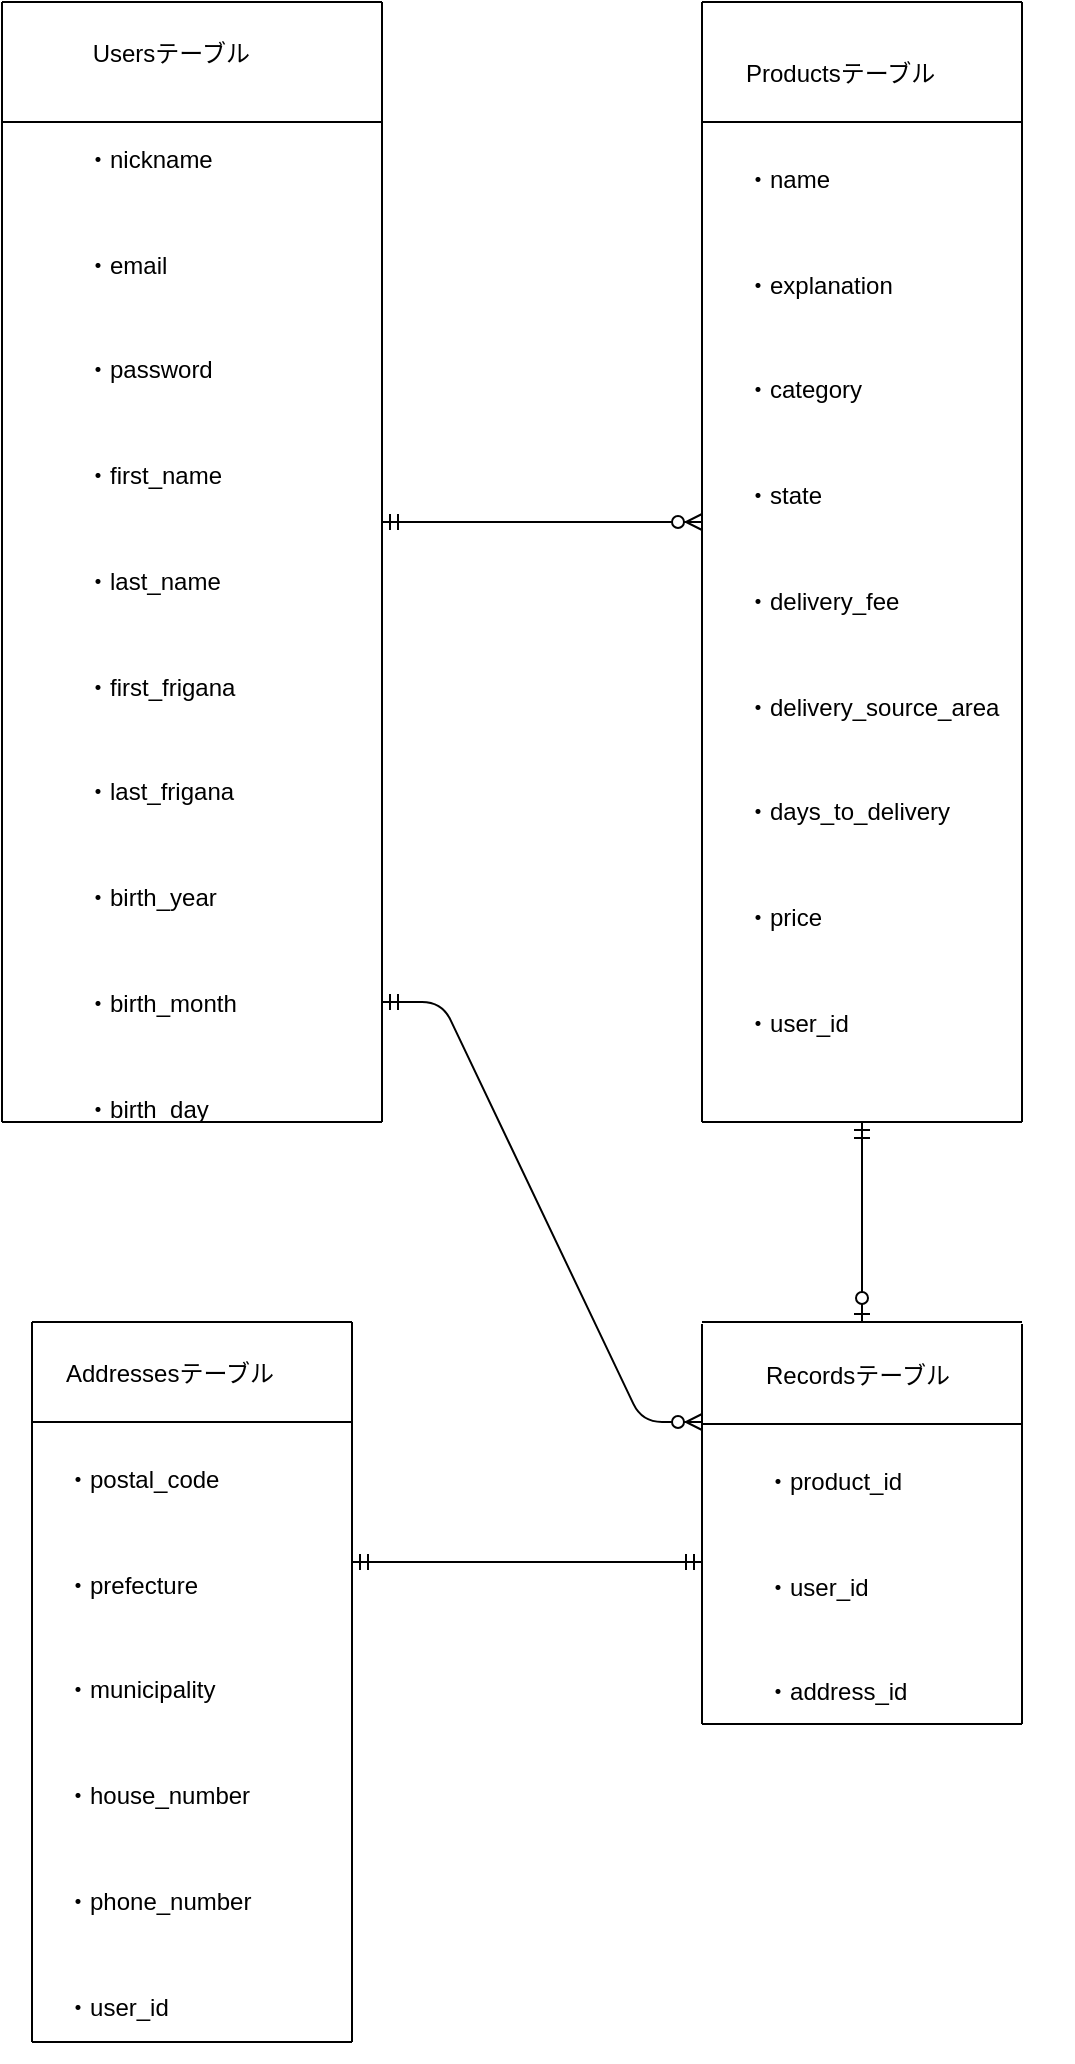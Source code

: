 <mxfile version="13.10.0" type="embed">
    <diagram id="lvtRBDvrmdcWyRMPA0P3" name="ページ1">
        <mxGraphModel dx="808" dy="771" grid="1" gridSize="10" guides="1" tooltips="1" connect="1" arrows="1" fold="1" page="1" pageScale="1" pageWidth="850" pageHeight="1100" math="0" shadow="0">
            <root>
                <mxCell id="0"/>
                <mxCell id="1" parent="0"/>
                <mxCell id="111" value="" style="group;" vertex="1" connectable="0" parent="1">
                    <mxGeometry x="200" y="20" width="190" height="570" as="geometry"/>
                </mxCell>
                <mxCell id="98" value="&lt;p class=&quot;p1&quot;&gt;&lt;span class=&quot;Apple-converted-space&quot;&gt;&amp;nbsp;&lt;/span&gt;Usersテーブル&lt;span class=&quot;Apple-converted-space&quot;&gt;&amp;nbsp; &amp;nbsp; &amp;nbsp; &amp;nbsp; &amp;nbsp;&lt;/span&gt;&lt;/p&gt;&#10;&lt;p class=&quot;p1&quot;&gt;・nickname&lt;/p&gt;&#10;&lt;p class=&quot;p1&quot;&gt;・email&lt;/p&gt;&#10;&lt;p class=&quot;p1&quot;&gt;・password&lt;/p&gt;&#10;&lt;p class=&quot;p1&quot;&gt;・first_name&lt;/p&gt;&#10;&lt;p class=&quot;p1&quot;&gt;・last_name&lt;/p&gt;&#10;&lt;p class=&quot;p1&quot;&gt;・first_frigana&lt;/p&gt;&#10;&lt;p class=&quot;p1&quot;&gt;・last_frigana&lt;/p&gt;&#10;&lt;p class=&quot;p1&quot;&gt;・birth_year&lt;/p&gt;&#10;&lt;p class=&quot;p1&quot;&gt;・birth_month&lt;/p&gt;&#10;&lt;p class=&quot;p1&quot;&gt;&lt;span class=&quot;s1&quot;&gt;・&lt;/span&gt;birth_day&lt;/p&gt;" style="text;whiteSpace=wrap;html=1;" vertex="1" parent="111">
                    <mxGeometry x="40" width="140" height="570" as="geometry"/>
                </mxCell>
                <mxCell id="106" value="" style="endArrow=none;html=1;" edge="1" parent="111">
                    <mxGeometry relative="1" as="geometry">
                        <mxPoint as="sourcePoint"/>
                        <mxPoint x="190" as="targetPoint"/>
                        <Array as="points">
                            <mxPoint x="80"/>
                        </Array>
                    </mxGeometry>
                </mxCell>
                <mxCell id="107" value="" style="endArrow=none;html=1;" edge="1" parent="111">
                    <mxGeometry relative="1" as="geometry">
                        <mxPoint as="sourcePoint"/>
                        <mxPoint y="560" as="targetPoint"/>
                    </mxGeometry>
                </mxCell>
                <mxCell id="108" value="" style="endArrow=none;html=1;" edge="1" parent="111">
                    <mxGeometry relative="1" as="geometry">
                        <mxPoint y="560" as="sourcePoint"/>
                        <mxPoint x="190" y="560" as="targetPoint"/>
                    </mxGeometry>
                </mxCell>
                <mxCell id="109" value="" style="endArrow=none;html=1;" edge="1" parent="111">
                    <mxGeometry relative="1" as="geometry">
                        <mxPoint x="190" as="sourcePoint"/>
                        <mxPoint x="190" y="560" as="targetPoint"/>
                    </mxGeometry>
                </mxCell>
                <mxCell id="110" value="" style="endArrow=none;html=1;" edge="1" parent="111">
                    <mxGeometry relative="1" as="geometry">
                        <mxPoint y="60" as="sourcePoint"/>
                        <mxPoint x="190" y="60" as="targetPoint"/>
                    </mxGeometry>
                </mxCell>
                <mxCell id="119" value="" style="group;" vertex="1" connectable="0" parent="1">
                    <mxGeometry x="550" y="20" width="180" height="570" as="geometry"/>
                </mxCell>
                <mxCell id="146" value="" style="group" vertex="1" connectable="0" parent="119">
                    <mxGeometry width="170" height="560" as="geometry"/>
                </mxCell>
                <mxCell id="113" value="" style="endArrow=none;html=1;" edge="1" parent="146">
                    <mxGeometry relative="1" as="geometry">
                        <mxPoint as="sourcePoint"/>
                        <mxPoint x="160" as="targetPoint"/>
                    </mxGeometry>
                </mxCell>
                <mxCell id="114" value="" style="endArrow=none;html=1;" edge="1" parent="146">
                    <mxGeometry relative="1" as="geometry">
                        <mxPoint as="sourcePoint"/>
                        <mxPoint y="560" as="targetPoint"/>
                    </mxGeometry>
                </mxCell>
                <mxCell id="115" value="" style="endArrow=none;html=1;" edge="1" parent="146">
                    <mxGeometry relative="1" as="geometry">
                        <mxPoint y="560" as="sourcePoint"/>
                        <mxPoint x="160" y="560" as="targetPoint"/>
                    </mxGeometry>
                </mxCell>
                <mxCell id="116" value="" style="endArrow=none;html=1;" edge="1" parent="146">
                    <mxGeometry relative="1" as="geometry">
                        <mxPoint x="160" y="560" as="sourcePoint"/>
                        <mxPoint x="160" as="targetPoint"/>
                    </mxGeometry>
                </mxCell>
                <mxCell id="117" value="" style="endArrow=none;html=1;" edge="1" parent="146">
                    <mxGeometry relative="1" as="geometry">
                        <mxPoint y="60" as="sourcePoint"/>
                        <mxPoint x="160" y="60" as="targetPoint"/>
                    </mxGeometry>
                </mxCell>
                <mxCell id="145" value="&lt;p class=&quot;p1&quot;&gt;Productsテーブル&lt;/p&gt;&#10;&lt;p class=&quot;p1&quot;&gt;・name&lt;/p&gt;&#10;&lt;p class=&quot;p1&quot;&gt;・explanation&lt;/p&gt;&#10;&lt;p class=&quot;p1&quot;&gt;・category&lt;/p&gt;&#10;&lt;p class=&quot;p1&quot;&gt;・state&lt;/p&gt;&#10;&lt;p class=&quot;p1&quot;&gt;・delivery_fee&lt;/p&gt;&#10;&lt;p class=&quot;p1&quot;&gt;・delivery_source_area&lt;/p&gt;&#10;&lt;p class=&quot;p1&quot;&gt;・days_to_delivery&lt;/p&gt;&#10;&lt;p class=&quot;p1&quot;&gt;・price&lt;/p&gt;&#10;&lt;p class=&quot;p1&quot;&gt;&lt;span class=&quot;s1&quot;&gt;・&lt;/span&gt;user_id&lt;/p&gt;" style="text;whiteSpace=wrap;html=1;" vertex="1" parent="146">
                    <mxGeometry x="20" y="10" width="150" height="520" as="geometry"/>
                </mxCell>
                <mxCell id="126" value="" style="group;" vertex="1" connectable="0" parent="1">
                    <mxGeometry x="215" y="680" width="160" height="370" as="geometry"/>
                </mxCell>
                <mxCell id="120" value="&lt;p class=&quot;p1&quot;&gt;Addressesテーブル&lt;/p&gt;&#10;&lt;p class=&quot;p1&quot;&gt;・postal_code&lt;/p&gt;&#10;&lt;p class=&quot;p1&quot;&gt;・prefecture&lt;/p&gt;&#10;&lt;p class=&quot;p1&quot;&gt;・municipality&lt;/p&gt;&#10;&lt;p class=&quot;p1&quot;&gt;・house_number&lt;/p&gt;&#10;&lt;p class=&quot;p1&quot;&gt;・phone_number&lt;/p&gt;&#10;&lt;p class=&quot;p1&quot;&gt;&lt;span class=&quot;s1&quot;&gt;・&lt;/span&gt;user_id&lt;/p&gt;" style="text;whiteSpace=wrap;html=1;" vertex="1" parent="126">
                    <mxGeometry x="15" width="130" height="370" as="geometry"/>
                </mxCell>
                <mxCell id="121" value="" style="endArrow=none;html=1;" edge="1" parent="126">
                    <mxGeometry relative="1" as="geometry">
                        <mxPoint as="sourcePoint"/>
                        <mxPoint x="160" as="targetPoint"/>
                    </mxGeometry>
                </mxCell>
                <mxCell id="122" value="" style="endArrow=none;html=1;" edge="1" parent="126">
                    <mxGeometry relative="1" as="geometry">
                        <mxPoint y="360" as="sourcePoint"/>
                        <mxPoint x="160" y="360" as="targetPoint"/>
                    </mxGeometry>
                </mxCell>
                <mxCell id="123" value="" style="endArrow=none;html=1;" edge="1" parent="126">
                    <mxGeometry relative="1" as="geometry">
                        <mxPoint x="160" y="360" as="sourcePoint"/>
                        <mxPoint x="160" as="targetPoint"/>
                    </mxGeometry>
                </mxCell>
                <mxCell id="124" value="" style="endArrow=none;html=1;" edge="1" parent="126">
                    <mxGeometry relative="1" as="geometry">
                        <mxPoint as="sourcePoint"/>
                        <mxPoint y="360" as="targetPoint"/>
                    </mxGeometry>
                </mxCell>
                <mxCell id="125" value="" style="endArrow=none;html=1;" edge="1" parent="126">
                    <mxGeometry relative="1" as="geometry">
                        <mxPoint y="50" as="sourcePoint"/>
                        <mxPoint x="160" y="50" as="targetPoint"/>
                        <Array as="points">
                            <mxPoint x="80" y="50"/>
                        </Array>
                    </mxGeometry>
                </mxCell>
                <mxCell id="134" value="" style="group;rotation=90;" vertex="1" connectable="0" parent="1">
                    <mxGeometry x="550" y="680" width="160" height="211" as="geometry"/>
                </mxCell>
                <mxCell id="128" value="&lt;p class=&quot;p1&quot;&gt;Recordsテーブル&lt;/p&gt;&#10;&lt;p class=&quot;p1&quot;&gt;・product_id&lt;/p&gt;&#10;&lt;p class=&quot;p1&quot;&gt;・user_id&lt;/p&gt;&#10;&lt;p class=&quot;p1&quot;&gt;&lt;span class=&quot;s1&quot;&gt;・&lt;/span&gt;address_id&lt;/p&gt;" style="text;whiteSpace=wrap;html=1;" vertex="1" parent="134">
                    <mxGeometry x="30" y="1" width="120" height="210" as="geometry"/>
                </mxCell>
                <mxCell id="129" value="" style="endArrow=none;html=1;" edge="1" parent="134">
                    <mxGeometry relative="1" as="geometry">
                        <mxPoint as="sourcePoint"/>
                        <mxPoint x="160" as="targetPoint"/>
                    </mxGeometry>
                </mxCell>
                <mxCell id="130" value="" style="endArrow=none;html=1;" edge="1" parent="134">
                    <mxGeometry relative="1" as="geometry">
                        <mxPoint y="201" as="sourcePoint"/>
                        <mxPoint x="160" y="201" as="targetPoint"/>
                    </mxGeometry>
                </mxCell>
                <mxCell id="131" value="" style="endArrow=none;html=1;" edge="1" parent="134">
                    <mxGeometry relative="1" as="geometry">
                        <mxPoint y="1" as="sourcePoint"/>
                        <mxPoint y="201" as="targetPoint"/>
                    </mxGeometry>
                </mxCell>
                <mxCell id="132" value="" style="endArrow=none;html=1;" edge="1" parent="134">
                    <mxGeometry relative="1" as="geometry">
                        <mxPoint x="160" y="1" as="sourcePoint"/>
                        <mxPoint x="160" y="201" as="targetPoint"/>
                    </mxGeometry>
                </mxCell>
                <mxCell id="133" value="" style="endArrow=none;html=1;" edge="1" parent="134">
                    <mxGeometry relative="1" as="geometry">
                        <mxPoint y="51" as="sourcePoint"/>
                        <mxPoint x="160" y="51" as="targetPoint"/>
                    </mxGeometry>
                </mxCell>
                <mxCell id="136" value="" style="edgeStyle=entityRelationEdgeStyle;fontSize=12;html=1;endArrow=ERzeroToMany;startArrow=ERmandOne;" edge="1" parent="1">
                    <mxGeometry width="100" height="100" relative="1" as="geometry">
                        <mxPoint x="390" y="280" as="sourcePoint"/>
                        <mxPoint x="550" y="280" as="targetPoint"/>
                    </mxGeometry>
                </mxCell>
                <mxCell id="141" value="" style="endArrow=ERzeroToOne;html=1;rounded=0;startArrow=ERmandOne;startFill=0;endFill=1;" edge="1" parent="1">
                    <mxGeometry relative="1" as="geometry">
                        <mxPoint x="630" y="580" as="sourcePoint"/>
                        <mxPoint x="630" y="680" as="targetPoint"/>
                    </mxGeometry>
                </mxCell>
                <mxCell id="142" value="" style="endArrow=ERmandOne;html=1;rounded=0;startArrow=ERmandOne;startFill=0;endFill=0;" edge="1" parent="1">
                    <mxGeometry relative="1" as="geometry">
                        <mxPoint x="375" y="800" as="sourcePoint"/>
                        <mxPoint x="550" y="800" as="targetPoint"/>
                    </mxGeometry>
                </mxCell>
                <mxCell id="144" value="" style="edgeStyle=entityRelationEdgeStyle;fontSize=12;html=1;endArrow=ERzeroToMany;startArrow=ERmandOne;" edge="1" parent="1">
                    <mxGeometry width="100" height="100" relative="1" as="geometry">
                        <mxPoint x="390" y="520" as="sourcePoint"/>
                        <mxPoint x="550" y="730" as="targetPoint"/>
                    </mxGeometry>
                </mxCell>
            </root>
        </mxGraphModel>
    </diagram>
</mxfile>